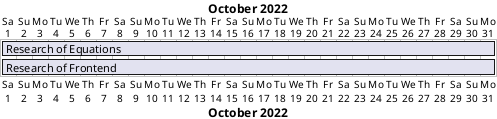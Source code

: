 @startgantt
Project starts 2022-10-01

[Research of Equations] starts 2022-10-01
[Research of Equations] ends 2022-10-31
[Research of Frontend] starts 2022-10-01
[Research of Frontend] ends 2022-10-31

@endgantt